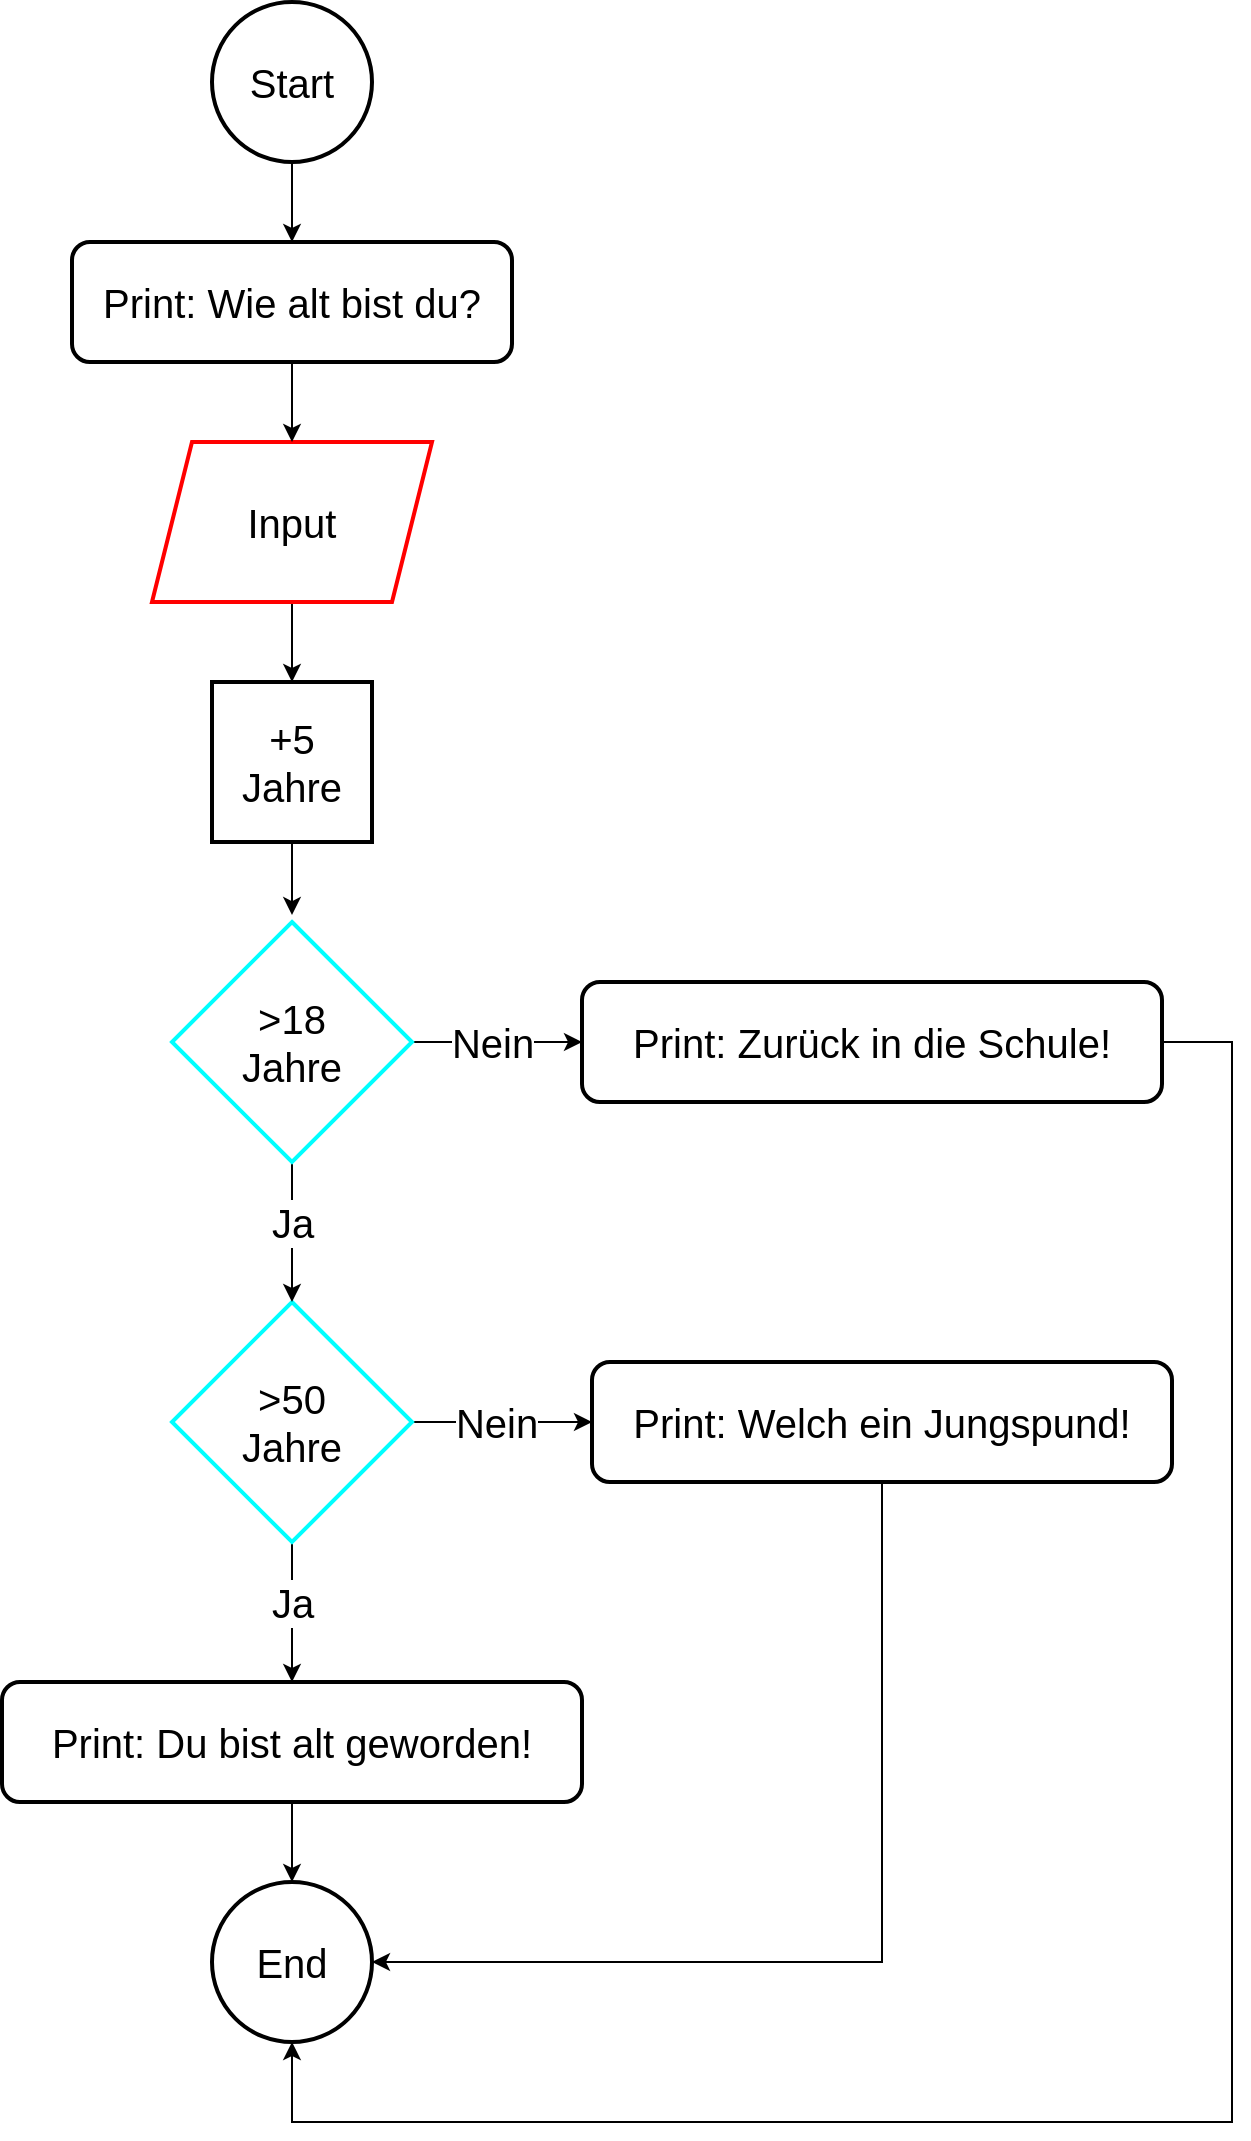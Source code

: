 <mxfile version="28.1.2">
  <diagram name="Seite-1" id="03ebtpzJNGVlLvybzSh9">
    <mxGraphModel dx="1327" dy="1190" grid="1" gridSize="10" guides="1" tooltips="1" connect="1" arrows="1" fold="1" page="1" pageScale="1" pageWidth="827" pageHeight="1169" math="0" shadow="0">
      <root>
        <mxCell id="0" />
        <mxCell id="1" parent="0" />
        <mxCell id="Ix9gMEkU2Ys87y4sM-tK-9" style="edgeStyle=orthogonalEdgeStyle;rounded=0;orthogonalLoop=1;jettySize=auto;html=1;exitX=0.5;exitY=1;exitDx=0;exitDy=0;" edge="1" parent="1" source="Ix9gMEkU2Ys87y4sM-tK-5" target="Ix9gMEkU2Ys87y4sM-tK-8">
          <mxGeometry relative="1" as="geometry" />
        </mxCell>
        <mxCell id="Ix9gMEkU2Ys87y4sM-tK-5" value="&lt;div&gt;&lt;font style=&quot;font-size: 20px;&quot;&gt;Start&lt;/font&gt;&lt;/div&gt;" style="ellipse;whiteSpace=wrap;html=1;strokeWidth=2;" vertex="1" parent="1">
          <mxGeometry x="280" y="50" width="80" height="80" as="geometry" />
        </mxCell>
        <mxCell id="Ix9gMEkU2Ys87y4sM-tK-6" value="&lt;font style=&quot;font-size: 20px;&quot;&gt;End&lt;/font&gt;" style="ellipse;whiteSpace=wrap;html=1;strokeWidth=2;" vertex="1" parent="1">
          <mxGeometry x="280" y="990" width="80" height="80" as="geometry" />
        </mxCell>
        <mxCell id="Ix9gMEkU2Ys87y4sM-tK-26" value="" style="edgeStyle=orthogonalEdgeStyle;rounded=0;orthogonalLoop=1;jettySize=auto;html=1;" edge="1" parent="1" source="Ix9gMEkU2Ys87y4sM-tK-7" target="Ix9gMEkU2Ys87y4sM-tK-13">
          <mxGeometry relative="1" as="geometry" />
        </mxCell>
        <mxCell id="Ix9gMEkU2Ys87y4sM-tK-7" value="&lt;font style=&quot;font-size: 20px;&quot;&gt;Input&lt;/font&gt;" style="shape=parallelogram;perimeter=parallelogramPerimeter;whiteSpace=wrap;html=1;fixedSize=1;gradientColor=none;strokeColor=#FF0000;strokeWidth=2;" vertex="1" parent="1">
          <mxGeometry x="250" y="270" width="140" height="80" as="geometry" />
        </mxCell>
        <mxCell id="Ix9gMEkU2Ys87y4sM-tK-10" value="" style="edgeStyle=orthogonalEdgeStyle;rounded=0;orthogonalLoop=1;jettySize=auto;html=1;" edge="1" parent="1" source="Ix9gMEkU2Ys87y4sM-tK-8" target="Ix9gMEkU2Ys87y4sM-tK-7">
          <mxGeometry relative="1" as="geometry" />
        </mxCell>
        <mxCell id="Ix9gMEkU2Ys87y4sM-tK-8" value="&lt;font style=&quot;font-size: 20px;&quot;&gt;Print: Wie alt bist du?&lt;/font&gt;" style="rounded=1;whiteSpace=wrap;html=1;strokeWidth=2;" vertex="1" parent="1">
          <mxGeometry x="210" y="170" width="220" height="60" as="geometry" />
        </mxCell>
        <mxCell id="Ix9gMEkU2Ys87y4sM-tK-15" value="" style="edgeStyle=orthogonalEdgeStyle;rounded=0;orthogonalLoop=1;jettySize=auto;html=1;" edge="1" parent="1" source="Ix9gMEkU2Ys87y4sM-tK-11" target="Ix9gMEkU2Ys87y4sM-tK-14">
          <mxGeometry relative="1" as="geometry" />
        </mxCell>
        <mxCell id="Ix9gMEkU2Ys87y4sM-tK-21" value="&lt;font&gt;Ja&lt;/font&gt;" style="edgeLabel;html=1;align=center;verticalAlign=middle;resizable=0;points=[];fontSize=20;" vertex="1" connectable="0" parent="Ix9gMEkU2Ys87y4sM-tK-15">
          <mxGeometry x="0.32" y="2" relative="1" as="geometry">
            <mxPoint x="-2" y="-16" as="offset" />
          </mxGeometry>
        </mxCell>
        <mxCell id="Ix9gMEkU2Ys87y4sM-tK-18" value="" style="edgeStyle=orthogonalEdgeStyle;rounded=0;orthogonalLoop=1;jettySize=auto;html=1;" edge="1" parent="1" source="Ix9gMEkU2Ys87y4sM-tK-11" target="Ix9gMEkU2Ys87y4sM-tK-17">
          <mxGeometry relative="1" as="geometry" />
        </mxCell>
        <mxCell id="Ix9gMEkU2Ys87y4sM-tK-20" value="&lt;font&gt;Nein&lt;/font&gt;" style="edgeLabel;html=1;align=center;verticalAlign=middle;resizable=0;points=[];fontSize=20;" vertex="1" connectable="0" parent="Ix9gMEkU2Ys87y4sM-tK-18">
          <mxGeometry y="2" relative="1" as="geometry">
            <mxPoint x="-3" y="2" as="offset" />
          </mxGeometry>
        </mxCell>
        <mxCell id="Ix9gMEkU2Ys87y4sM-tK-11" value="&lt;font style=&quot;font-size: 20px;&quot;&gt;&amp;gt;50&lt;/font&gt;&lt;div&gt;&lt;font style=&quot;font-size: 20px;&quot;&gt;Jahre&lt;/font&gt;&lt;/div&gt;" style="rhombus;whiteSpace=wrap;html=1;strokeWidth=2;strokeColor=#00FFFF;" vertex="1" parent="1">
          <mxGeometry x="260" y="700" width="120" height="120" as="geometry" />
        </mxCell>
        <mxCell id="Ix9gMEkU2Ys87y4sM-tK-13" value="&lt;span style=&quot;font-size: 20px;&quot;&gt;+5&lt;/span&gt;&lt;br&gt;&lt;div&gt;&lt;div&gt;&lt;span style=&quot;font-size: 20px; background-color: transparent; color: light-dark(rgb(0, 0, 0), rgb(255, 255, 255));&quot;&gt;Jahre&lt;/span&gt;&lt;/div&gt;&lt;/div&gt;" style="whiteSpace=wrap;html=1;aspect=fixed;strokeWidth=2;" vertex="1" parent="1">
          <mxGeometry x="280" y="390" width="80" height="80" as="geometry" />
        </mxCell>
        <mxCell id="Ix9gMEkU2Ys87y4sM-tK-16" value="" style="edgeStyle=orthogonalEdgeStyle;rounded=0;orthogonalLoop=1;jettySize=auto;html=1;" edge="1" parent="1" source="Ix9gMEkU2Ys87y4sM-tK-14" target="Ix9gMEkU2Ys87y4sM-tK-6">
          <mxGeometry relative="1" as="geometry" />
        </mxCell>
        <mxCell id="Ix9gMEkU2Ys87y4sM-tK-14" value="&lt;font style=&quot;font-size: 20px;&quot;&gt;Print: Du bist alt geworden!&lt;/font&gt;" style="rounded=1;whiteSpace=wrap;html=1;strokeWidth=2;" vertex="1" parent="1">
          <mxGeometry x="175" y="890" width="290" height="60" as="geometry" />
        </mxCell>
        <mxCell id="Ix9gMEkU2Ys87y4sM-tK-19" style="edgeStyle=orthogonalEdgeStyle;rounded=0;orthogonalLoop=1;jettySize=auto;html=1;exitX=0.5;exitY=1;exitDx=0;exitDy=0;entryX=1;entryY=0.5;entryDx=0;entryDy=0;" edge="1" parent="1" source="Ix9gMEkU2Ys87y4sM-tK-17" target="Ix9gMEkU2Ys87y4sM-tK-6">
          <mxGeometry relative="1" as="geometry" />
        </mxCell>
        <mxCell id="Ix9gMEkU2Ys87y4sM-tK-17" value="&lt;span style=&quot;font-size: 20px;&quot;&gt;Print: Welch ein Jungspund!&lt;/span&gt;" style="rounded=1;whiteSpace=wrap;html=1;strokeWidth=2;" vertex="1" parent="1">
          <mxGeometry x="470" y="730" width="290" height="60" as="geometry" />
        </mxCell>
        <mxCell id="Ix9gMEkU2Ys87y4sM-tK-33" value="" style="edgeStyle=orthogonalEdgeStyle;rounded=0;orthogonalLoop=1;jettySize=auto;html=1;" edge="1" parent="1" source="Ix9gMEkU2Ys87y4sM-tK-31" target="Ix9gMEkU2Ys87y4sM-tK-11">
          <mxGeometry relative="1" as="geometry" />
        </mxCell>
        <mxCell id="Ix9gMEkU2Ys87y4sM-tK-36" value="" style="edgeStyle=orthogonalEdgeStyle;rounded=0;orthogonalLoop=1;jettySize=auto;html=1;" edge="1" parent="1" source="Ix9gMEkU2Ys87y4sM-tK-31" target="Ix9gMEkU2Ys87y4sM-tK-35">
          <mxGeometry relative="1" as="geometry" />
        </mxCell>
        <mxCell id="Ix9gMEkU2Ys87y4sM-tK-31" value="&lt;font style=&quot;font-size: 20px;&quot;&gt;&amp;gt;18&lt;/font&gt;&lt;div&gt;&lt;font style=&quot;font-size: 20px;&quot;&gt;Jahre&lt;/font&gt;&lt;/div&gt;" style="rhombus;whiteSpace=wrap;html=1;strokeWidth=2;strokeColor=#00FFFF;" vertex="1" parent="1">
          <mxGeometry x="260" y="510" width="120" height="120" as="geometry" />
        </mxCell>
        <mxCell id="Ix9gMEkU2Ys87y4sM-tK-32" style="edgeStyle=orthogonalEdgeStyle;rounded=0;orthogonalLoop=1;jettySize=auto;html=1;entryX=0.5;entryY=-0.029;entryDx=0;entryDy=0;entryPerimeter=0;" edge="1" parent="1" source="Ix9gMEkU2Ys87y4sM-tK-13" target="Ix9gMEkU2Ys87y4sM-tK-31">
          <mxGeometry relative="1" as="geometry" />
        </mxCell>
        <mxCell id="Ix9gMEkU2Ys87y4sM-tK-34" value="&lt;font&gt;Ja&lt;/font&gt;" style="edgeLabel;html=1;align=center;verticalAlign=middle;resizable=0;points=[];fontSize=20;" vertex="1" connectable="0" parent="1">
          <mxGeometry x="320" y="660" as="geometry" />
        </mxCell>
        <mxCell id="Ix9gMEkU2Ys87y4sM-tK-38" style="edgeStyle=orthogonalEdgeStyle;rounded=0;orthogonalLoop=1;jettySize=auto;html=1;exitX=1;exitY=0.5;exitDx=0;exitDy=0;entryX=0.5;entryY=1;entryDx=0;entryDy=0;" edge="1" parent="1" source="Ix9gMEkU2Ys87y4sM-tK-35" target="Ix9gMEkU2Ys87y4sM-tK-6">
          <mxGeometry relative="1" as="geometry">
            <Array as="points">
              <mxPoint x="790" y="570" />
              <mxPoint x="790" y="1110" />
              <mxPoint x="320" y="1110" />
            </Array>
          </mxGeometry>
        </mxCell>
        <mxCell id="Ix9gMEkU2Ys87y4sM-tK-35" value="&lt;span style=&quot;font-size: 20px;&quot;&gt;Print: Zurück in die Schule!&lt;/span&gt;" style="rounded=1;whiteSpace=wrap;html=1;strokeWidth=2;" vertex="1" parent="1">
          <mxGeometry x="465" y="540" width="290" height="60" as="geometry" />
        </mxCell>
        <mxCell id="Ix9gMEkU2Ys87y4sM-tK-37" value="&lt;font&gt;Nein&lt;/font&gt;" style="edgeLabel;html=1;align=center;verticalAlign=middle;resizable=0;points=[];fontSize=20;" vertex="1" connectable="0" parent="1">
          <mxGeometry x="420" y="570" as="geometry" />
        </mxCell>
      </root>
    </mxGraphModel>
  </diagram>
</mxfile>
